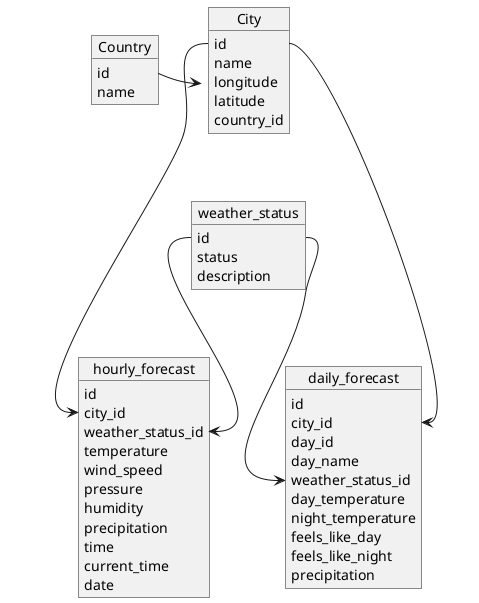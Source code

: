 @startuml
'https://plantuml.com/object-diagram

object City {
    id
    name
    longitude
    latitude
    country_id
}

object Country {
    id
    name
}

object weather_status {
    id
    status
    description
}

object hourly_forecast{
    id
    city_id
    weather_status_id
    temperature
    wind_speed
    pressure
    humidity
    precipitation
    time
    current_time
    date
}

object daily_forecast{
    id
    city_id
    day_id
    day_name
    weather_status_id
    day_temperature
    night_temperature
    feels_like_day
    feels_like_night
    precipitation
}

Country::id -> City::c
City::id ---> hourly_forecast::city_id
City::id ---> daily_forecast::city_id
weather_status::id --> hourly_forecast::weather_status_id
weather_status::id --> daily_forecast::weather_status_id


@enduml
